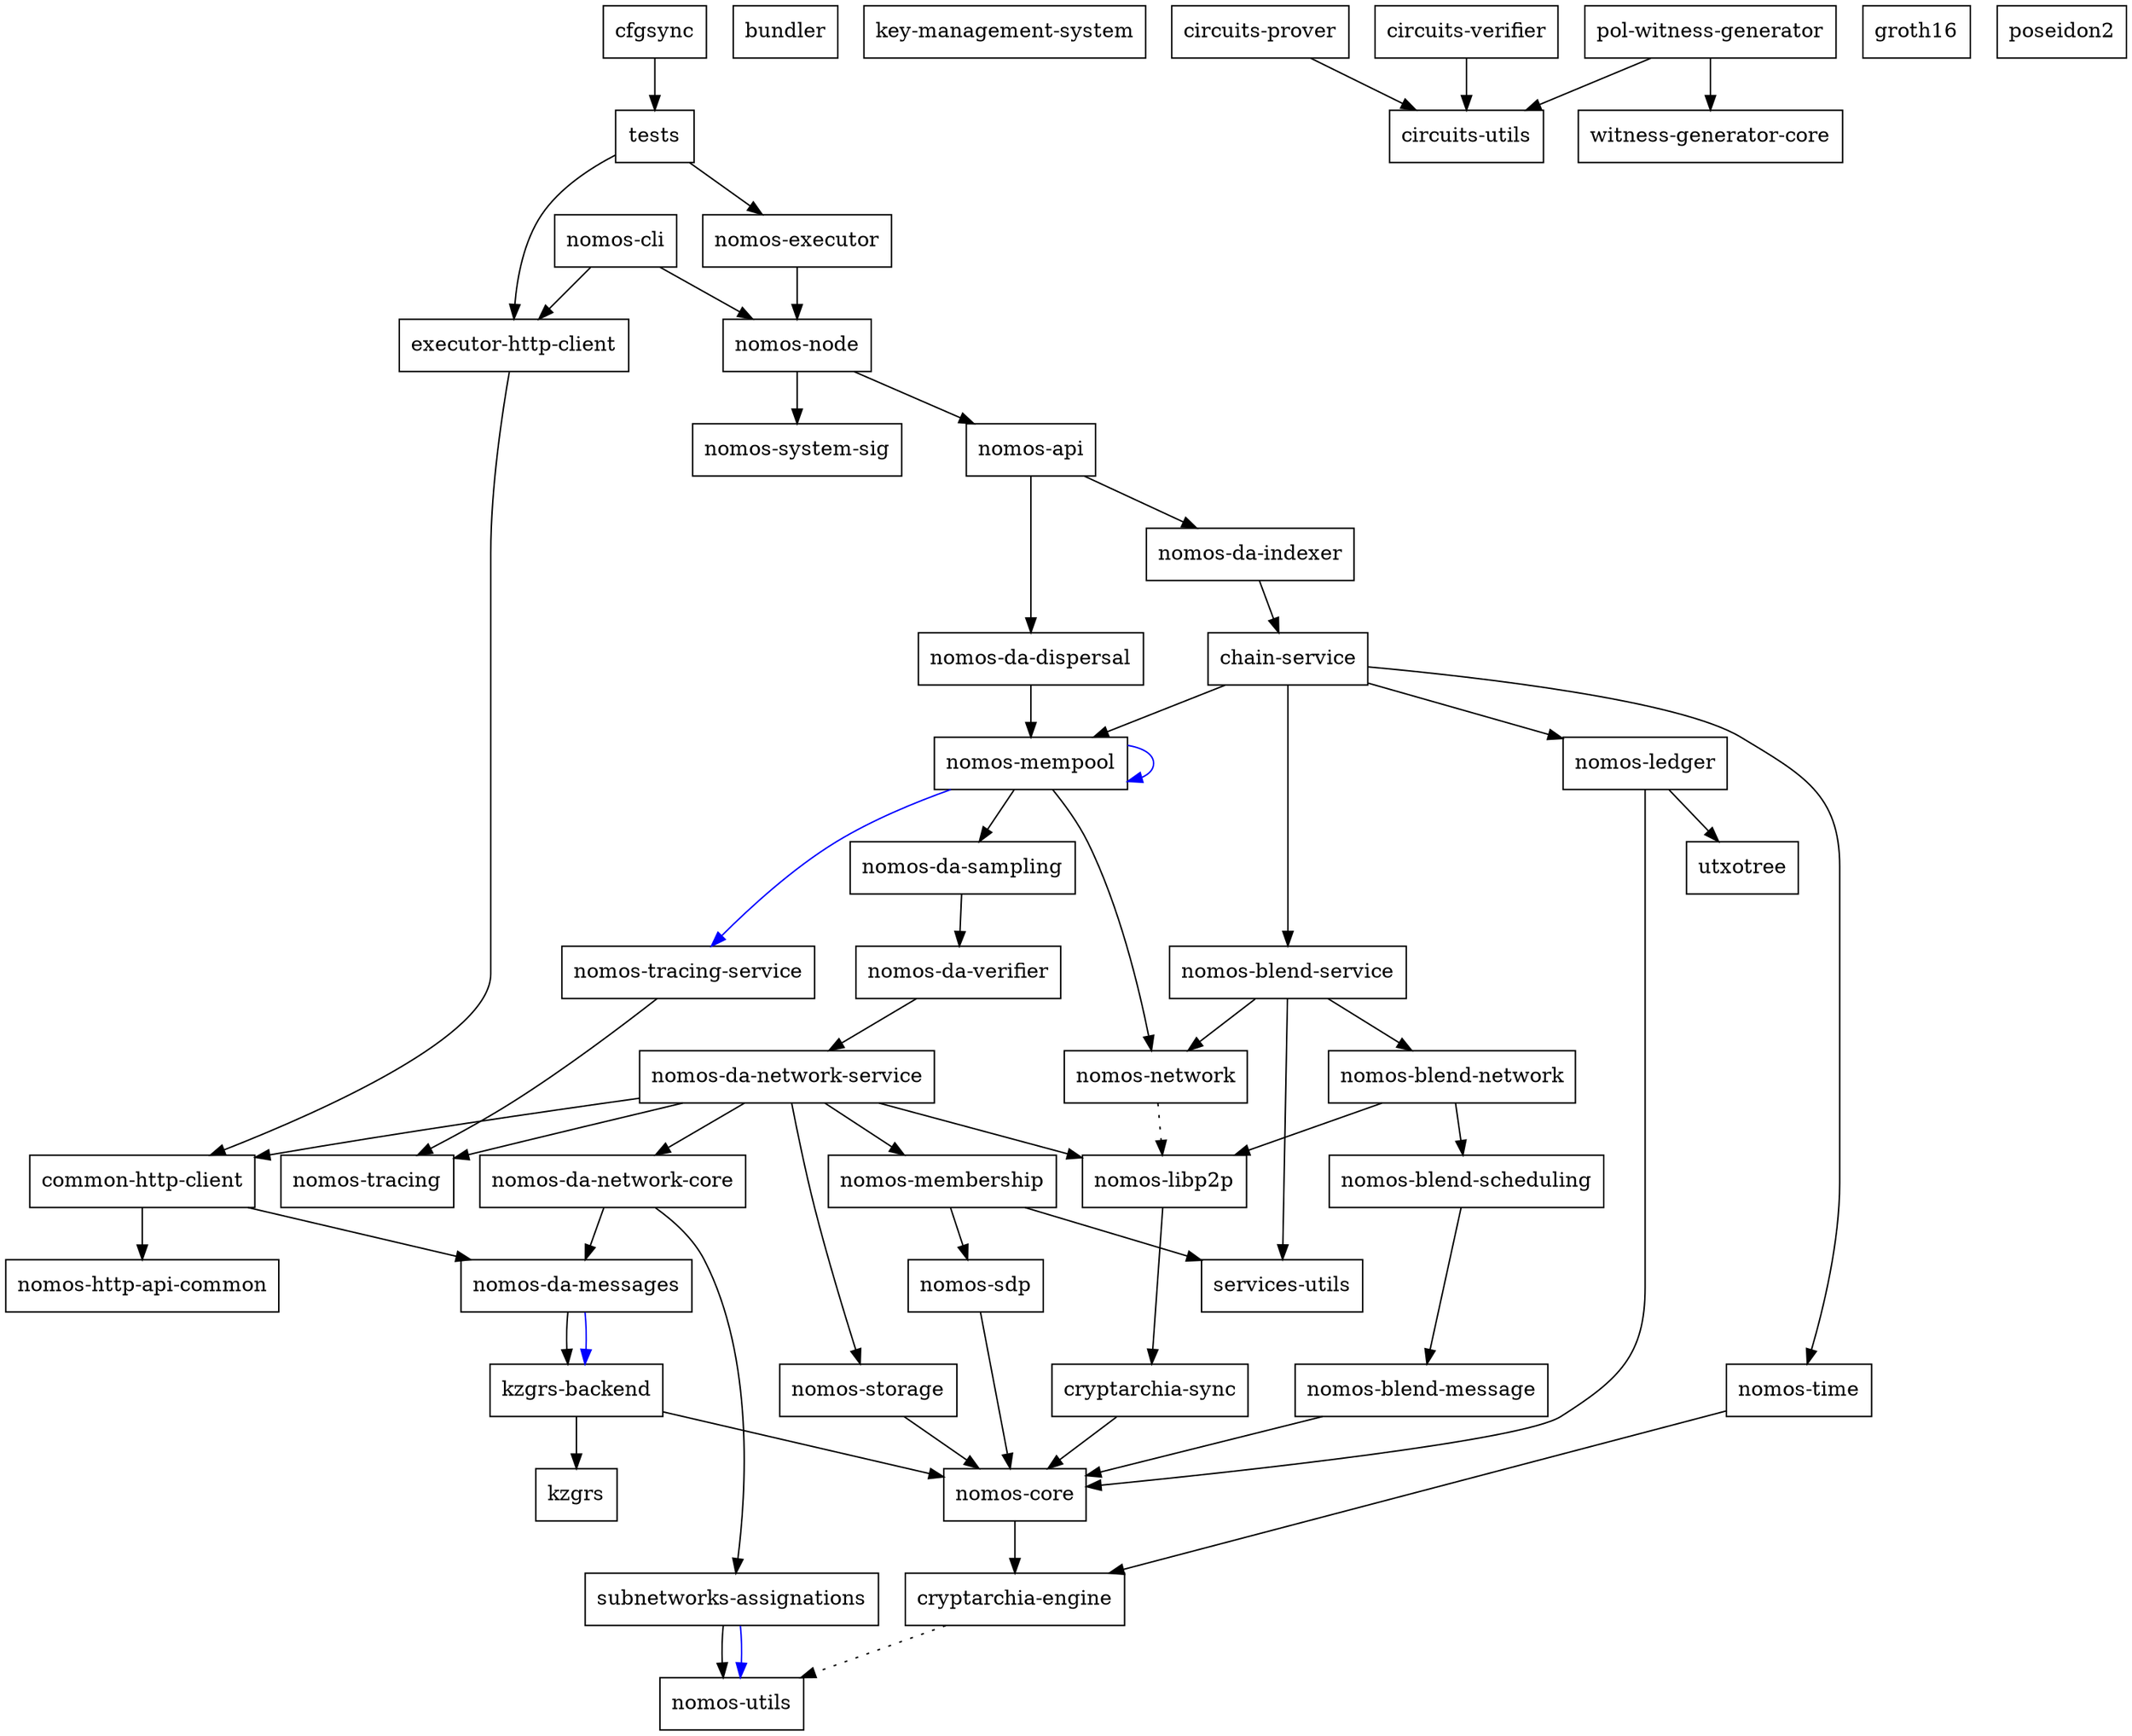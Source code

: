 digraph {
    0 [ label = "cryptarchia-engine" shape = box]
    1 [ label = "nomos-utils" shape = box]
    2 [ label = "cryptarchia-sync" shape = box]
    3 [ label = "nomos-core" shape = box]
    4 [ label = "nomos-ledger" shape = box]
    5 [ label = "utxotree" shape = box]
    6 [ label = "nomos-http-api-common" shape = box]
    7 [ label = "nomos-executor" shape = box]
    8 [ label = "kzgrs-backend" shape = box]
    9 [ label = "kzgrs" shape = box]
    10 [ label = "nomos-api" shape = box]
    11 [ label = "chain-service" shape = box]
    12 [ label = "nomos-blend-service" shape = box]
    13 [ label = "nomos-blend-message" shape = box]
    14 [ label = "nomos-blend-network" shape = box]
    15 [ label = "nomos-blend-scheduling" shape = box]
    16 [ label = "nomos-libp2p" shape = box]
    17 [ label = "nomos-network" shape = box]
    18 [ label = "services-utils" shape = box]
    19 [ label = "nomos-da-sampling" shape = box]
    20 [ label = "nomos-da-network-core" shape = box]
    21 [ label = "nomos-da-messages" shape = box]
    22 [ label = "subnetworks-assignations" shape = box]
    23 [ label = "nomos-da-network-service" shape = box]
    24 [ label = "common-http-client" shape = box]
    25 [ label = "nomos-membership" shape = box]
    26 [ label = "nomos-sdp" shape = box]
    27 [ label = "nomos-storage" shape = box]
    28 [ label = "nomos-tracing" shape = box]
    29 [ label = "nomos-da-verifier" shape = box]
    30 [ label = "nomos-mempool" shape = box]
    31 [ label = "nomos-tracing-service" shape = box]
    32 [ label = "nomos-time" shape = box]
    33 [ label = "nomos-da-dispersal" shape = box]
    34 [ label = "nomos-da-indexer" shape = box]
    35 [ label = "nomos-node" shape = box]
    36 [ label = "nomos-system-sig" shape = box]
    37 [ label = "executor-http-client" shape = box]
    38 [ label = "bundler" shape = box]
    39 [ label = "nomos-cli" shape = box]
    40 [ label = "key-management-system" shape = box]
    41 [ label = "cfgsync" shape = box]
    42 [ label = "tests" shape = box]
    43 [ label = "circuits-prover" shape = box]
    44 [ label = "circuits-utils" shape = box]
    45 [ label = "circuits-verifier" shape = box]
    46 [ label = "witness-generator-core" shape = box]
    47 [ label = "pol-witness-generator" shape = box]
    48 [ label = "groth16" shape = box]
    49 [ label = "poseidon2" shape = box]
    0 -> 1 [ style = dotted]
    2 -> 3 [ ]
    3 -> 0 [ ]
    4 -> 3 [ ]
    4 -> 5 [ ]
    7 -> 35 [ ]
    8 -> 9 [ ]
    8 -> 3 [ ]
    10 -> 33 [ ]
    10 -> 34 [ ]
    11 -> 12 [ ]
    11 -> 4 [ ]
    11 -> 30 [ ]
    11 -> 32 [ ]
    12 -> 14 [ ]
    12 -> 17 [ ]
    12 -> 18 [ ]
    13 -> 3 [ ]
    14 -> 15 [ ]
    14 -> 16 [ ]
    15 -> 13 [ ]
    16 -> 2 [ ]
    17 -> 16 [ style = dotted]
    19 -> 29 [ ]
    20 -> 21 [ ]
    20 -> 22 [ ]
    21 -> 8 [ ]
    21 -> 8 [ color = blue]
    22 -> 1 [ ]
    22 -> 1 [ color = blue]
    23 -> 24 [ ]
    23 -> 20 [ ]
    23 -> 16 [ ]
    23 -> 25 [ ]
    23 -> 27 [ ]
    23 -> 28 [ ]
    24 -> 21 [ ]
    24 -> 6 [ ]
    25 -> 26 [ ]
    25 -> 18 [ ]
    26 -> 3 [ ]
    27 -> 3 [ ]
    29 -> 23 [ ]
    30 -> 19 [ ]
    30 -> 30 [ color = blue]
    30 -> 17 [ ]
    30 -> 31 [ color = blue]
    31 -> 28 [ ]
    32 -> 0 [ ]
    33 -> 30 [ ]
    34 -> 11 [ ]
    35 -> 10 [ ]
    35 -> 36 [ ]
    37 -> 24 [ ]
    39 -> 37 [ ]
    39 -> 35 [ ]
    41 -> 42 [ ]
    42 -> 37 [ ]
    42 -> 7 [ ]
    43 -> 44 [ ]
    45 -> 44 [ ]
    47 -> 44 [ ]
    47 -> 46 [ ]
}

